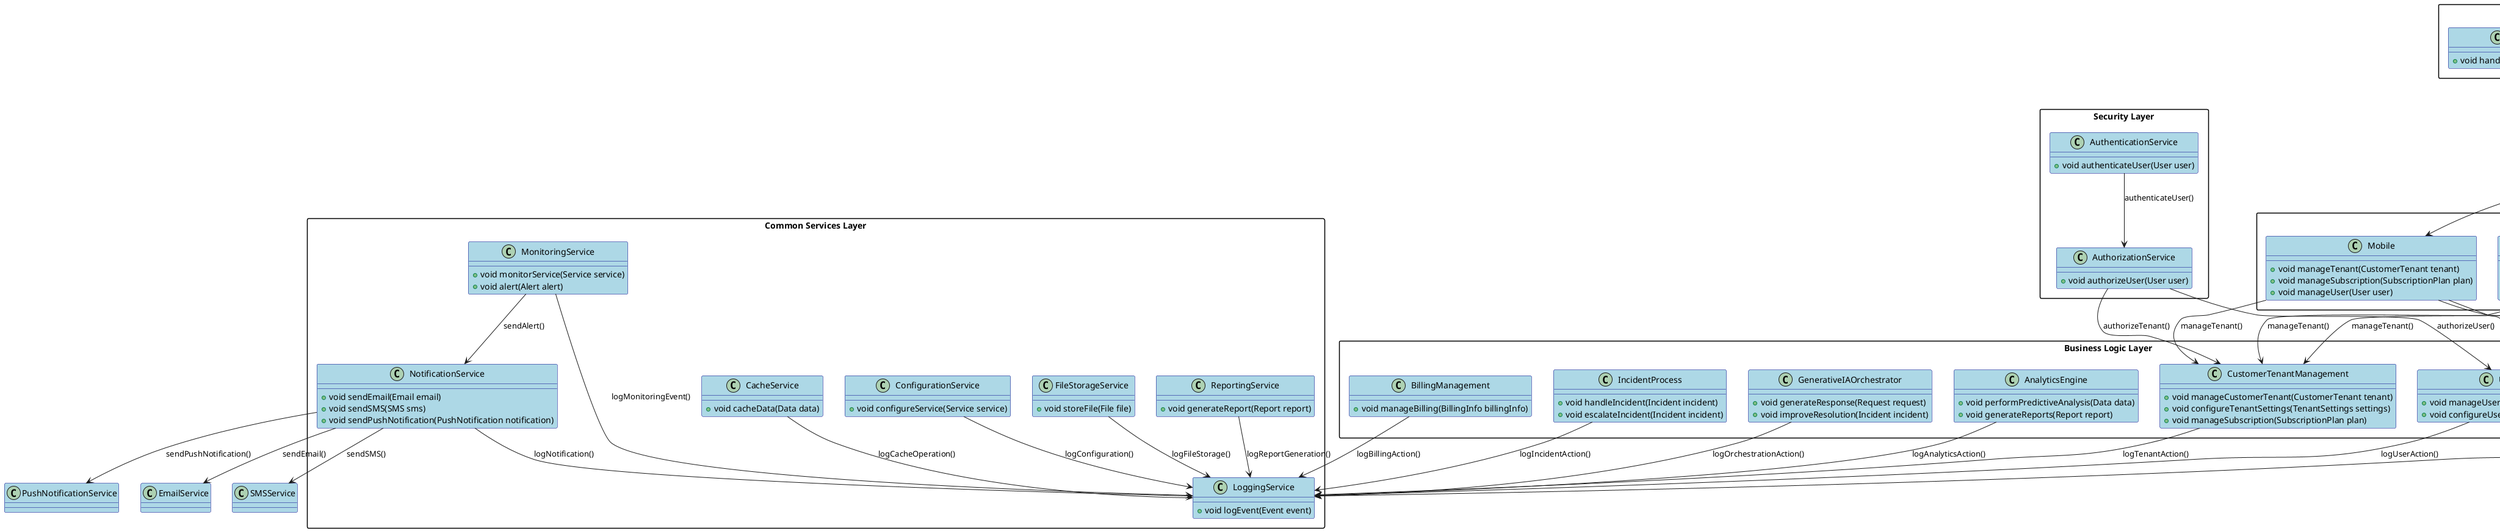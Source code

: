 @startuml domain-model
skinparam class {
    BackgroundColor LightBlue
    BorderColor DarkBlue
    FontColor Black
}
skinparam packageStyle rectangle

package "Presentation Layer" {
    class CustomerPortal {
        +void handleRequest(Request request)
    }
    class ClientAdminDashboard {
        +void handleRequest(Request request)
    }
    class MobileApp {
        +void handleRequest(Request request)
    }
}

package "Gateway Layer" {
    class ApiGateway {
    }
}

package "Orchestration Layer" {
    class Integration {
        +void integrateWithExternalService(ExternalService service)
    }
    class Portal {
        +void manageTenant(CustomerTenant tenant)
        +void manageSubscription(SubscriptionPlan plan)
        +void manageUser(User user)
    }
    class AdminDashboard {
        +void manageTenant(CustomerTenant tenant)
        +void manageSubscription(SubscriptionPlan plan)
        +void manageUser(User user)
    }
    class Mobile {
        +void manageTenant(CustomerTenant tenant)
        +void manageSubscription(SubscriptionPlan plan)
        +void manageUser(User user)
    }
}

package "Security Layer" {
    class AuthorizationService {
        +void authorizeUser(User user)
    }
    class AuthenticationService {
        +void authenticateUser(User user)
    }
}

package "Business Logic Layer" {
    class CustomerTenantManagement {
        +void manageCustomerTenant(CustomerTenant tenant)
        +void configureTenantSettings(TenantSettings settings)
        +void manageSubscription(SubscriptionPlan plan)
    }
    class UserManagement {
        +void manageUser(User user)
        +void configureUserSettings(UserSettings settings)
    }
    class SubscriptionPlanManagement {
        +void manageSubscription(SubscriptionPlan plan)
        +void configurePlanSettings(PlanSettings settings)
    }
    class BillingManagement {
        +void manageBilling(BillingInfo billingInfo)
    }
    class IncidentProcess {
        +void handleIncident(Incident incident)
        +void escalateIncident(Incident incident)
    }
    class GenerativeIAOrchestrator {
        +void generateResponse(Request request)
        +void improveResolution(Incident incident)
    }
    class AnalyticsEngine {
        +void performPredictiveAnalysis(Data data)
        +void generateReports(Report report)
    }
}

package "Common Services Layer" {
    class NotificationService {
        +void sendEmail(Email email)
        +void sendSMS(SMS sms)
        +void sendPushNotification(PushNotification notification)
    }
    class LoggingService {
        +void logEvent(Event event)
    }
    class MonitoringService {
        +void monitorService(Service service)
        +void alert(Alert alert)
    }
    class ReportingService {
        +void generateReport(Report report)
    }
    class FileStorageService {
        +void storeFile(File file)
    }
    class ConfigurationService {
        +void configureService(Service service)
    }
    class CacheService {
        +void cacheData(Data data)
    }
}

CustomerPortal --> ApiGateway : sendsRequest()
ClientAdminDashboard --> ApiGateway : sendsRequest()
MobileApp --> ApiGateway : sendsRequest()

ApiGateway --> Integration : routesRequest()
ApiGateway --> Portal : routesRequest()
ApiGateway --> AdminDashboard : routesRequest()
ApiGateway --> Mobile : routesRequest()

Integration --> ExternalService : integrateWith()
Portal --> CustomerTenantManagement : manageTenant()
Portal --> UserManagement : manageUser()
Portal --> SubscriptionPlanManagement : manageSubscription()
AdminDashboard --> CustomerTenantManagement : manageTenant()
AdminDashboard --> UserManagement : manageUser()
AdminDashboard --> SubscriptionPlanManagement : manageSubscription()
Mobile --> CustomerTenantManagement : manageTenant()
Mobile --> UserManagement : manageUser()
Mobile --> SubscriptionPlanManagement : manageSubscription()

AuthenticationService --> AuthorizationService : authenticateUser()
AuthorizationService --> CustomerTenantManagement : authorizeTenant()
AuthorizationService --> UserManagement : authorizeUser()

CustomerTenantManagement --> LoggingService : logTenantAction()
UserManagement --> LoggingService : logUserAction()
SubscriptionPlanManagement --> LoggingService : logPlanAction()
BillingManagement --> LoggingService : logBillingAction()
IncidentProcess --> LoggingService : logIncidentAction()
GenerativeIAOrchestrator --> LoggingService : logOrchestrationAction()
AnalyticsEngine --> LoggingService : logAnalyticsAction()

NotificationService --> LoggingService : logNotification()
MonitoringService --> LoggingService : logMonitoringEvent()
ReportingService --> LoggingService : logReportGeneration()
FileStorageService --> LoggingService : logFileStorage()
ConfigurationService --> LoggingService : logConfiguration()
CacheService --> LoggingService : logCacheOperation()

NotificationService --> EmailService : sendEmail()
NotificationService --> SMSService : sendSMS()
NotificationService --> PushNotificationService : sendPushNotification()
MonitoringService --> NotificationService : sendAlert()

@enduml
